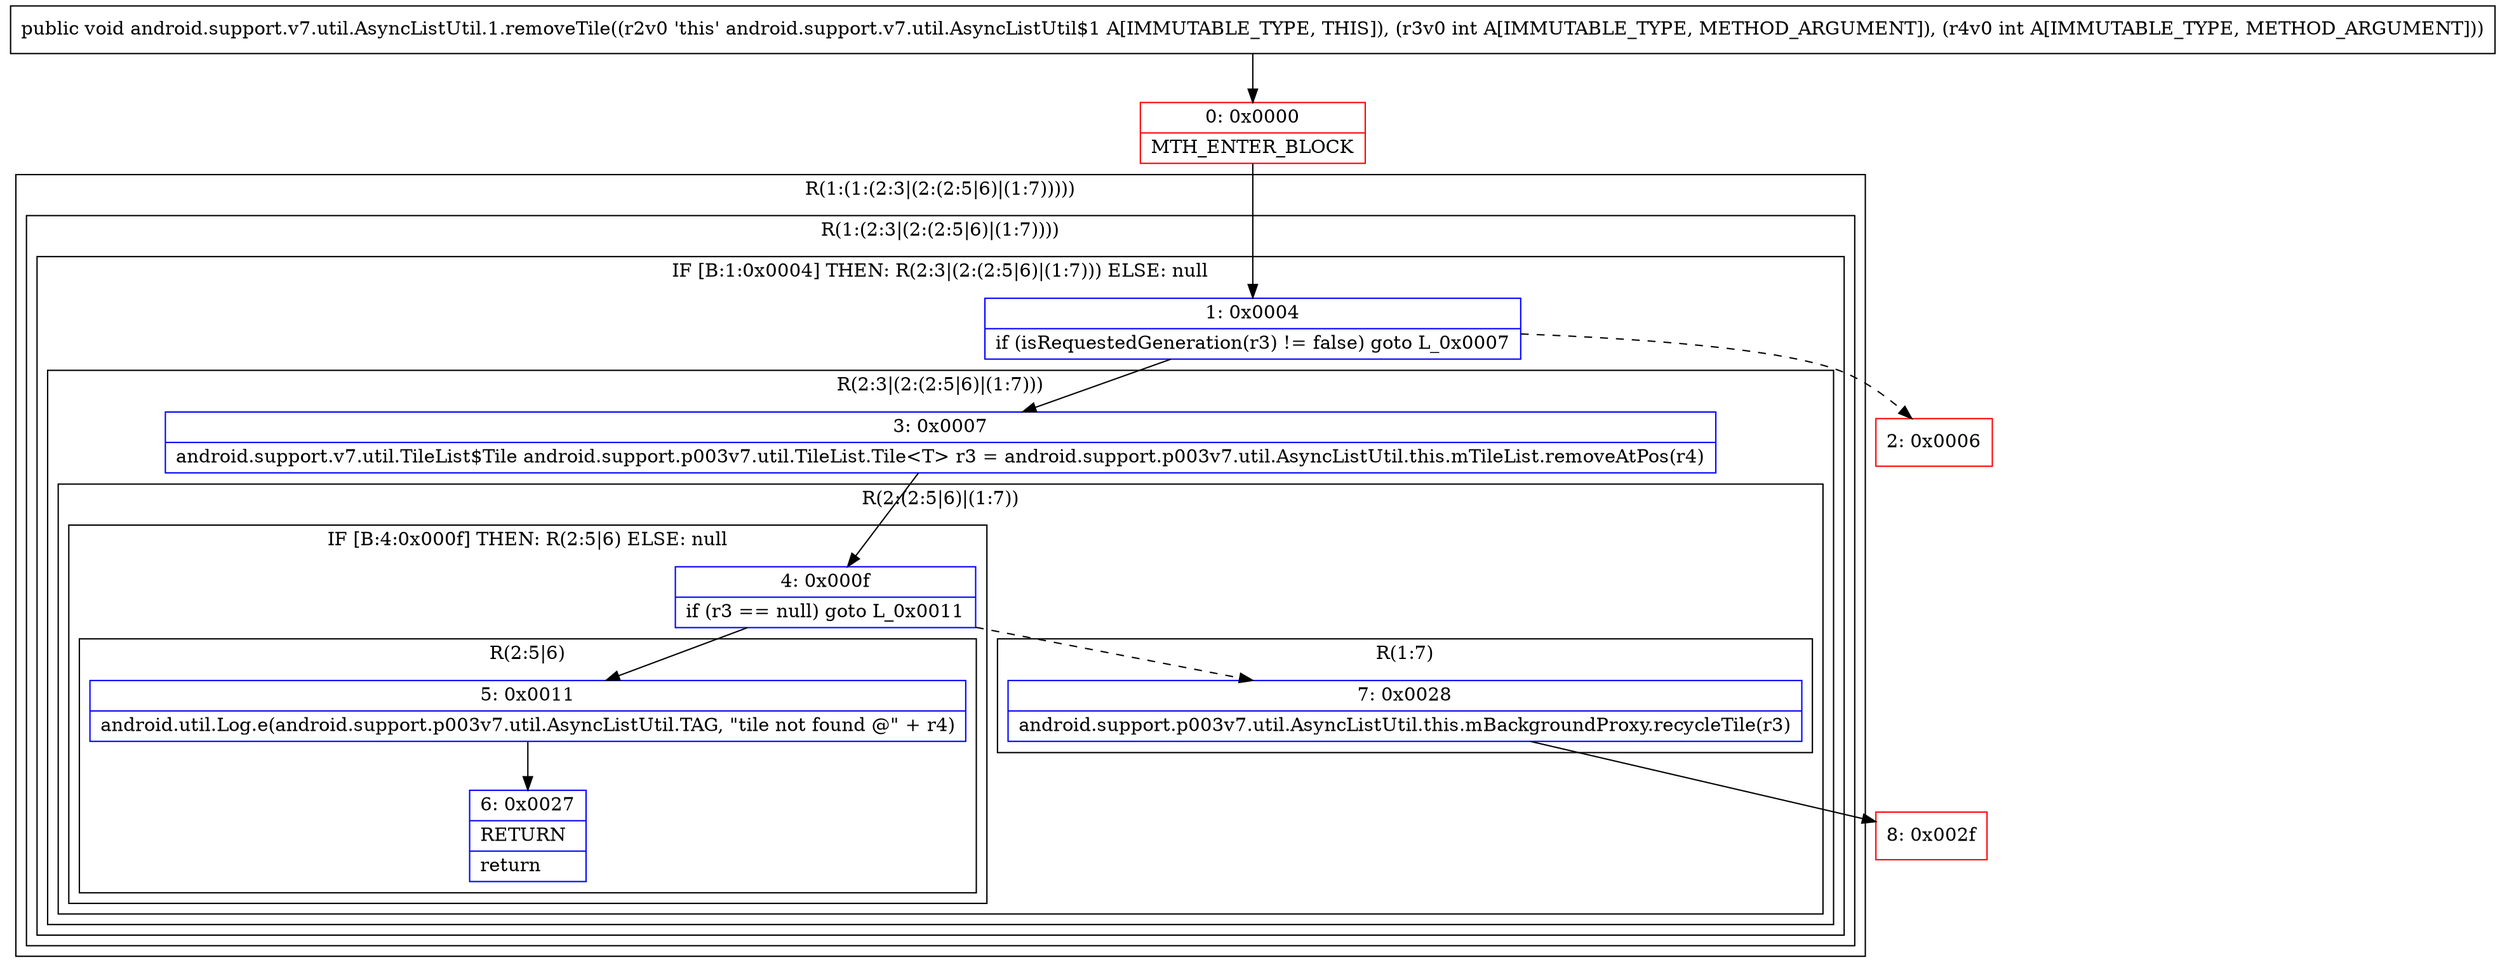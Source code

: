 digraph "CFG forandroid.support.v7.util.AsyncListUtil.1.removeTile(II)V" {
subgraph cluster_Region_304045009 {
label = "R(1:(1:(2:3|(2:(2:5|6)|(1:7)))))";
node [shape=record,color=blue];
subgraph cluster_Region_844039414 {
label = "R(1:(2:3|(2:(2:5|6)|(1:7))))";
node [shape=record,color=blue];
subgraph cluster_IfRegion_722534611 {
label = "IF [B:1:0x0004] THEN: R(2:3|(2:(2:5|6)|(1:7))) ELSE: null";
node [shape=record,color=blue];
Node_1 [shape=record,label="{1\:\ 0x0004|if (isRequestedGeneration(r3) != false) goto L_0x0007\l}"];
subgraph cluster_Region_510743747 {
label = "R(2:3|(2:(2:5|6)|(1:7)))";
node [shape=record,color=blue];
Node_3 [shape=record,label="{3\:\ 0x0007|android.support.v7.util.TileList$Tile android.support.p003v7.util.TileList.Tile\<T\> r3 = android.support.p003v7.util.AsyncListUtil.this.mTileList.removeAtPos(r4)\l}"];
subgraph cluster_Region_372224012 {
label = "R(2:(2:5|6)|(1:7))";
node [shape=record,color=blue];
subgraph cluster_IfRegion_385134643 {
label = "IF [B:4:0x000f] THEN: R(2:5|6) ELSE: null";
node [shape=record,color=blue];
Node_4 [shape=record,label="{4\:\ 0x000f|if (r3 == null) goto L_0x0011\l}"];
subgraph cluster_Region_2122752203 {
label = "R(2:5|6)";
node [shape=record,color=blue];
Node_5 [shape=record,label="{5\:\ 0x0011|android.util.Log.e(android.support.p003v7.util.AsyncListUtil.TAG, \"tile not found @\" + r4)\l}"];
Node_6 [shape=record,label="{6\:\ 0x0027|RETURN\l|return\l}"];
}
}
subgraph cluster_Region_2066474811 {
label = "R(1:7)";
node [shape=record,color=blue];
Node_7 [shape=record,label="{7\:\ 0x0028|android.support.p003v7.util.AsyncListUtil.this.mBackgroundProxy.recycleTile(r3)\l}"];
}
}
}
}
}
}
Node_0 [shape=record,color=red,label="{0\:\ 0x0000|MTH_ENTER_BLOCK\l}"];
Node_2 [shape=record,color=red,label="{2\:\ 0x0006}"];
Node_8 [shape=record,color=red,label="{8\:\ 0x002f}"];
MethodNode[shape=record,label="{public void android.support.v7.util.AsyncListUtil.1.removeTile((r2v0 'this' android.support.v7.util.AsyncListUtil$1 A[IMMUTABLE_TYPE, THIS]), (r3v0 int A[IMMUTABLE_TYPE, METHOD_ARGUMENT]), (r4v0 int A[IMMUTABLE_TYPE, METHOD_ARGUMENT])) }"];
MethodNode -> Node_0;
Node_1 -> Node_2[style=dashed];
Node_1 -> Node_3;
Node_3 -> Node_4;
Node_4 -> Node_5;
Node_4 -> Node_7[style=dashed];
Node_5 -> Node_6;
Node_7 -> Node_8;
Node_0 -> Node_1;
}

